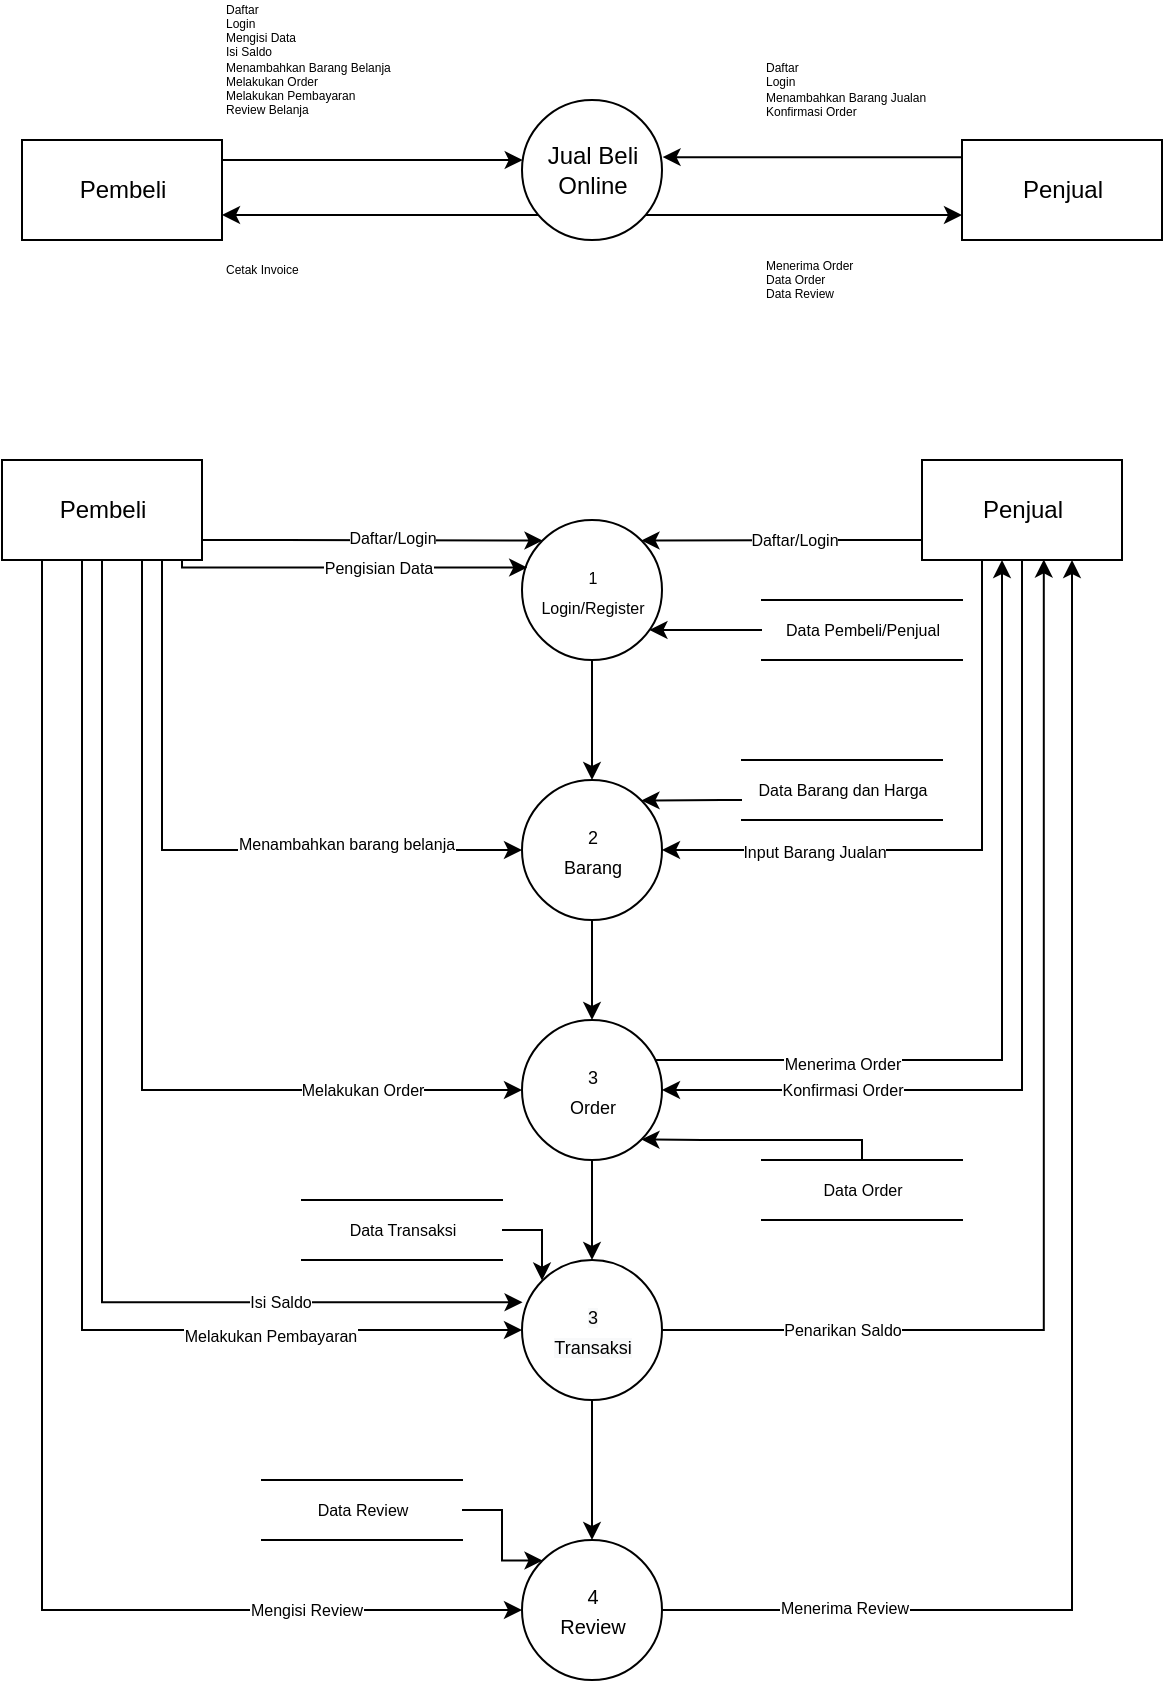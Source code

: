 <mxfile version="15.5.4" type="github">
  <diagram id="INQKOqRht34q2Yc0ttDQ" name="Page-1">
    <mxGraphModel dx="865" dy="483" grid="1" gridSize="10" guides="1" tooltips="1" connect="1" arrows="1" fold="1" page="1" pageScale="1" pageWidth="850" pageHeight="1100" math="0" shadow="0">
      <root>
        <mxCell id="0" />
        <mxCell id="1" parent="0" />
        <mxCell id="-fO61QpQsFOEa48RO7kH-21" style="edgeStyle=orthogonalEdgeStyle;rounded=0;orthogonalLoop=1;jettySize=auto;html=1;entryX=1;entryY=0.75;entryDx=0;entryDy=0;fontSize=6;" edge="1" parent="1" source="-fO61QpQsFOEa48RO7kH-1" target="-fO61QpQsFOEa48RO7kH-2">
          <mxGeometry relative="1" as="geometry">
            <Array as="points">
              <mxPoint x="235" y="218" />
            </Array>
          </mxGeometry>
        </mxCell>
        <mxCell id="-fO61QpQsFOEa48RO7kH-24" style="edgeStyle=orthogonalEdgeStyle;rounded=0;orthogonalLoop=1;jettySize=auto;html=1;entryX=0;entryY=0.75;entryDx=0;entryDy=0;fontSize=6;" edge="1" parent="1" source="-fO61QpQsFOEa48RO7kH-1" target="-fO61QpQsFOEa48RO7kH-3">
          <mxGeometry relative="1" as="geometry">
            <Array as="points">
              <mxPoint x="455" y="218" />
            </Array>
          </mxGeometry>
        </mxCell>
        <mxCell id="-fO61QpQsFOEa48RO7kH-1" value="Jual Beli&lt;br&gt;Online" style="shape=ellipse;html=1;dashed=0;whitespace=wrap;aspect=fixed;perimeter=ellipsePerimeter;" vertex="1" parent="1">
          <mxGeometry x="310" y="160" width="70" height="70" as="geometry" />
        </mxCell>
        <mxCell id="-fO61QpQsFOEa48RO7kH-20" style="edgeStyle=orthogonalEdgeStyle;rounded=0;orthogonalLoop=1;jettySize=auto;html=1;fontSize=6;" edge="1" parent="1" source="-fO61QpQsFOEa48RO7kH-2" target="-fO61QpQsFOEa48RO7kH-1">
          <mxGeometry relative="1" as="geometry">
            <Array as="points">
              <mxPoint x="250" y="190" />
              <mxPoint x="250" y="190" />
            </Array>
          </mxGeometry>
        </mxCell>
        <mxCell id="-fO61QpQsFOEa48RO7kH-2" value="Pembeli" style="html=1;dashed=0;whitespace=wrap;" vertex="1" parent="1">
          <mxGeometry x="60" y="180" width="100" height="50" as="geometry" />
        </mxCell>
        <mxCell id="-fO61QpQsFOEa48RO7kH-25" style="edgeStyle=orthogonalEdgeStyle;rounded=0;orthogonalLoop=1;jettySize=auto;html=1;entryX=1.004;entryY=0.408;entryDx=0;entryDy=0;entryPerimeter=0;fontSize=6;" edge="1" parent="1" source="-fO61QpQsFOEa48RO7kH-3" target="-fO61QpQsFOEa48RO7kH-1">
          <mxGeometry relative="1" as="geometry">
            <Array as="points">
              <mxPoint x="455" y="189" />
            </Array>
          </mxGeometry>
        </mxCell>
        <mxCell id="-fO61QpQsFOEa48RO7kH-3" value="Penjual" style="html=1;dashed=0;whitespace=wrap;" vertex="1" parent="1">
          <mxGeometry x="530" y="180" width="100" height="50" as="geometry" />
        </mxCell>
        <mxCell id="-fO61QpQsFOEa48RO7kH-22" value="Daftar&lt;br&gt;Login&lt;br&gt;Mengisi Data&lt;br&gt;Isi Saldo&lt;br&gt;Menambahkan Barang Belanja&lt;br&gt;Melakukan Order&lt;br&gt;Melakukan Pembayaran&lt;br&gt;Review Belanja" style="text;html=1;align=left;verticalAlign=middle;resizable=0;points=[];autosize=1;strokeColor=none;fillColor=none;fontSize=6;" vertex="1" parent="1">
          <mxGeometry x="160" y="110" width="100" height="60" as="geometry" />
        </mxCell>
        <mxCell id="-fO61QpQsFOEa48RO7kH-23" value="Cetak Invoice&lt;br&gt;" style="text;html=1;align=left;verticalAlign=middle;resizable=0;points=[];autosize=1;strokeColor=none;fillColor=none;fontSize=6;" vertex="1" parent="1">
          <mxGeometry x="160" y="240" width="50" height="10" as="geometry" />
        </mxCell>
        <mxCell id="-fO61QpQsFOEa48RO7kH-26" value="Daftar&lt;br&gt;Login&lt;br&gt;Menambahkan Barang Jualan&lt;br&gt;&lt;div&gt;Konfirmasi Order&lt;/div&gt;" style="text;html=1;align=left;verticalAlign=middle;resizable=0;points=[];autosize=1;strokeColor=none;fillColor=none;fontSize=6;" vertex="1" parent="1">
          <mxGeometry x="430" y="140" width="100" height="30" as="geometry" />
        </mxCell>
        <mxCell id="-fO61QpQsFOEa48RO7kH-27" value="Menerima Order&lt;br&gt;Data Order&lt;br&gt;Data Review" style="text;html=1;align=left;verticalAlign=middle;resizable=0;points=[];autosize=1;strokeColor=none;fillColor=none;fontSize=6;" vertex="1" parent="1">
          <mxGeometry x="430" y="240" width="60" height="20" as="geometry" />
        </mxCell>
        <mxCell id="-fO61QpQsFOEa48RO7kH-43" style="edgeStyle=orthogonalEdgeStyle;rounded=0;orthogonalLoop=1;jettySize=auto;html=1;entryX=0.5;entryY=0;entryDx=0;entryDy=0;fontSize=8;" edge="1" parent="1" source="-fO61QpQsFOEa48RO7kH-29" target="-fO61QpQsFOEa48RO7kH-42">
          <mxGeometry relative="1" as="geometry" />
        </mxCell>
        <mxCell id="-fO61QpQsFOEa48RO7kH-29" value="&lt;font style=&quot;font-size: 8px&quot;&gt;1&lt;br&gt;Login/Register&lt;/font&gt;" style="shape=ellipse;html=1;dashed=0;whitespace=wrap;aspect=fixed;perimeter=ellipsePerimeter;" vertex="1" parent="1">
          <mxGeometry x="310" y="370" width="70" height="70" as="geometry" />
        </mxCell>
        <mxCell id="-fO61QpQsFOEa48RO7kH-32" style="edgeStyle=orthogonalEdgeStyle;rounded=0;orthogonalLoop=1;jettySize=auto;html=1;entryX=0;entryY=0;entryDx=0;entryDy=0;fontSize=8;" edge="1" parent="1" source="-fO61QpQsFOEa48RO7kH-30" target="-fO61QpQsFOEa48RO7kH-29">
          <mxGeometry relative="1" as="geometry">
            <Array as="points">
              <mxPoint x="190" y="380" />
              <mxPoint x="190" y="380" />
            </Array>
          </mxGeometry>
        </mxCell>
        <mxCell id="-fO61QpQsFOEa48RO7kH-34" value="Daftar/Login" style="edgeLabel;html=1;align=center;verticalAlign=middle;resizable=0;points=[];fontSize=8;" vertex="1" connectable="0" parent="-fO61QpQsFOEa48RO7kH-32">
          <mxGeometry x="0.117" y="1" relative="1" as="geometry">
            <mxPoint as="offset" />
          </mxGeometry>
        </mxCell>
        <mxCell id="-fO61QpQsFOEa48RO7kH-36" style="edgeStyle=orthogonalEdgeStyle;rounded=0;orthogonalLoop=1;jettySize=auto;html=1;entryX=0.037;entryY=0.34;entryDx=0;entryDy=0;entryPerimeter=0;fontSize=8;" edge="1" parent="1" source="-fO61QpQsFOEa48RO7kH-30" target="-fO61QpQsFOEa48RO7kH-29">
          <mxGeometry relative="1" as="geometry">
            <Array as="points">
              <mxPoint x="140" y="394" />
            </Array>
          </mxGeometry>
        </mxCell>
        <mxCell id="-fO61QpQsFOEa48RO7kH-37" value="Pengisian Data" style="edgeLabel;html=1;align=center;verticalAlign=middle;resizable=0;points=[];fontSize=8;" vertex="1" connectable="0" parent="-fO61QpQsFOEa48RO7kH-36">
          <mxGeometry x="0.15" relative="1" as="geometry">
            <mxPoint as="offset" />
          </mxGeometry>
        </mxCell>
        <mxCell id="-fO61QpQsFOEa48RO7kH-46" style="edgeStyle=orthogonalEdgeStyle;rounded=0;orthogonalLoop=1;jettySize=auto;html=1;entryX=0;entryY=0.5;entryDx=0;entryDy=0;fontSize=8;" edge="1" parent="1" source="-fO61QpQsFOEa48RO7kH-30" target="-fO61QpQsFOEa48RO7kH-42">
          <mxGeometry relative="1" as="geometry">
            <Array as="points">
              <mxPoint x="130" y="535" />
            </Array>
          </mxGeometry>
        </mxCell>
        <mxCell id="-fO61QpQsFOEa48RO7kH-47" value="Menambahkan barang belanja" style="edgeLabel;html=1;align=center;verticalAlign=middle;resizable=0;points=[];fontSize=8;" vertex="1" connectable="0" parent="-fO61QpQsFOEa48RO7kH-46">
          <mxGeometry x="0.457" y="3" relative="1" as="geometry">
            <mxPoint as="offset" />
          </mxGeometry>
        </mxCell>
        <mxCell id="-fO61QpQsFOEa48RO7kH-52" style="edgeStyle=orthogonalEdgeStyle;rounded=0;orthogonalLoop=1;jettySize=auto;html=1;entryX=0.004;entryY=0.302;entryDx=0;entryDy=0;entryPerimeter=0;fontSize=8;" edge="1" parent="1" source="-fO61QpQsFOEa48RO7kH-30" target="-fO61QpQsFOEa48RO7kH-50">
          <mxGeometry relative="1" as="geometry">
            <Array as="points">
              <mxPoint x="100" y="761" />
            </Array>
          </mxGeometry>
        </mxCell>
        <mxCell id="-fO61QpQsFOEa48RO7kH-56" value="Isi Saldo" style="edgeLabel;html=1;align=center;verticalAlign=middle;resizable=0;points=[];fontSize=8;" vertex="1" connectable="0" parent="-fO61QpQsFOEa48RO7kH-52">
          <mxGeometry x="0.583" relative="1" as="geometry">
            <mxPoint as="offset" />
          </mxGeometry>
        </mxCell>
        <mxCell id="-fO61QpQsFOEa48RO7kH-53" style="edgeStyle=orthogonalEdgeStyle;rounded=0;orthogonalLoop=1;jettySize=auto;html=1;entryX=0;entryY=0.5;entryDx=0;entryDy=0;fontSize=8;" edge="1" parent="1" source="-fO61QpQsFOEa48RO7kH-30" target="-fO61QpQsFOEa48RO7kH-50">
          <mxGeometry relative="1" as="geometry">
            <Array as="points">
              <mxPoint x="90" y="775" />
            </Array>
          </mxGeometry>
        </mxCell>
        <mxCell id="-fO61QpQsFOEa48RO7kH-57" value="Melakukan Pembayaran" style="edgeLabel;html=1;align=center;verticalAlign=middle;resizable=0;points=[];fontSize=8;" vertex="1" connectable="0" parent="-fO61QpQsFOEa48RO7kH-53">
          <mxGeometry x="0.581" y="-3" relative="1" as="geometry">
            <mxPoint as="offset" />
          </mxGeometry>
        </mxCell>
        <mxCell id="-fO61QpQsFOEa48RO7kH-70" style="edgeStyle=orthogonalEdgeStyle;rounded=0;orthogonalLoop=1;jettySize=auto;html=1;entryX=0;entryY=0.5;entryDx=0;entryDy=0;fontSize=8;" edge="1" parent="1" source="-fO61QpQsFOEa48RO7kH-30" target="-fO61QpQsFOEa48RO7kH-62">
          <mxGeometry relative="1" as="geometry">
            <Array as="points">
              <mxPoint x="120" y="655" />
            </Array>
          </mxGeometry>
        </mxCell>
        <mxCell id="-fO61QpQsFOEa48RO7kH-71" value="Melakukan Order" style="edgeLabel;html=1;align=center;verticalAlign=middle;resizable=0;points=[];fontSize=8;" vertex="1" connectable="0" parent="-fO61QpQsFOEa48RO7kH-70">
          <mxGeometry x="0.539" relative="1" as="geometry">
            <mxPoint x="25" as="offset" />
          </mxGeometry>
        </mxCell>
        <mxCell id="-fO61QpQsFOEa48RO7kH-81" style="edgeStyle=orthogonalEdgeStyle;rounded=0;orthogonalLoop=1;jettySize=auto;html=1;entryX=0;entryY=0.5;entryDx=0;entryDy=0;fontSize=8;" edge="1" parent="1" source="-fO61QpQsFOEa48RO7kH-30" target="-fO61QpQsFOEa48RO7kH-77">
          <mxGeometry relative="1" as="geometry">
            <Array as="points">
              <mxPoint x="70" y="915" />
            </Array>
          </mxGeometry>
        </mxCell>
        <mxCell id="-fO61QpQsFOEa48RO7kH-82" value="Mengisi Review" style="edgeLabel;html=1;align=center;verticalAlign=middle;resizable=0;points=[];fontSize=8;" vertex="1" connectable="0" parent="-fO61QpQsFOEa48RO7kH-81">
          <mxGeometry x="0.717" relative="1" as="geometry">
            <mxPoint as="offset" />
          </mxGeometry>
        </mxCell>
        <mxCell id="-fO61QpQsFOEa48RO7kH-30" value="Pembeli" style="html=1;dashed=0;whitespace=wrap;" vertex="1" parent="1">
          <mxGeometry x="50" y="340" width="100" height="50" as="geometry" />
        </mxCell>
        <mxCell id="-fO61QpQsFOEa48RO7kH-33" style="edgeStyle=orthogonalEdgeStyle;rounded=0;orthogonalLoop=1;jettySize=auto;html=1;entryX=1;entryY=0;entryDx=0;entryDy=0;fontSize=8;" edge="1" parent="1" source="-fO61QpQsFOEa48RO7kH-31" target="-fO61QpQsFOEa48RO7kH-29">
          <mxGeometry relative="1" as="geometry">
            <Array as="points">
              <mxPoint x="470" y="380" />
              <mxPoint x="470" y="380" />
            </Array>
          </mxGeometry>
        </mxCell>
        <mxCell id="-fO61QpQsFOEa48RO7kH-35" value="Daftar/Login" style="edgeLabel;html=1;align=center;verticalAlign=middle;resizable=0;points=[];fontSize=8;" vertex="1" connectable="0" parent="-fO61QpQsFOEa48RO7kH-33">
          <mxGeometry x="-0.082" relative="1" as="geometry">
            <mxPoint as="offset" />
          </mxGeometry>
        </mxCell>
        <mxCell id="-fO61QpQsFOEa48RO7kH-44" style="edgeStyle=orthogonalEdgeStyle;rounded=0;orthogonalLoop=1;jettySize=auto;html=1;entryX=1;entryY=0.5;entryDx=0;entryDy=0;fontSize=9;" edge="1" parent="1" source="-fO61QpQsFOEa48RO7kH-31" target="-fO61QpQsFOEa48RO7kH-42">
          <mxGeometry relative="1" as="geometry">
            <Array as="points">
              <mxPoint x="540" y="535" />
            </Array>
          </mxGeometry>
        </mxCell>
        <mxCell id="-fO61QpQsFOEa48RO7kH-45" value="Input Barang Jualan" style="edgeLabel;html=1;align=center;verticalAlign=middle;resizable=0;points=[];fontSize=8;" vertex="1" connectable="0" parent="-fO61QpQsFOEa48RO7kH-44">
          <mxGeometry x="0.501" y="1" relative="1" as="geometry">
            <mxPoint as="offset" />
          </mxGeometry>
        </mxCell>
        <mxCell id="-fO61QpQsFOEa48RO7kH-64" style="edgeStyle=orthogonalEdgeStyle;rounded=0;orthogonalLoop=1;jettySize=auto;html=1;fontSize=8;entryX=1;entryY=0.5;entryDx=0;entryDy=0;" edge="1" parent="1" source="-fO61QpQsFOEa48RO7kH-31" target="-fO61QpQsFOEa48RO7kH-62">
          <mxGeometry relative="1" as="geometry">
            <mxPoint x="400" y="642" as="targetPoint" />
            <Array as="points">
              <mxPoint x="560" y="655" />
            </Array>
          </mxGeometry>
        </mxCell>
        <mxCell id="-fO61QpQsFOEa48RO7kH-65" value="&#xa;&#xa;&lt;span style=&quot;color: rgb(0, 0, 0); font-family: helvetica; font-size: 8px; font-style: normal; font-weight: 400; letter-spacing: normal; text-align: center; text-indent: 0px; text-transform: none; word-spacing: 0px; background-color: rgb(255, 255, 255); display: inline; float: none;&quot;&gt;Konfirmasi Order&lt;/span&gt;&#xa;&#xa;" style="edgeLabel;html=1;align=center;verticalAlign=middle;resizable=0;points=[];fontSize=8;" vertex="1" connectable="0" parent="-fO61QpQsFOEa48RO7kH-64">
          <mxGeometry x="0.667" relative="1" as="geometry">
            <mxPoint x="16" as="offset" />
          </mxGeometry>
        </mxCell>
        <mxCell id="-fO61QpQsFOEa48RO7kH-31" value="Penjual" style="html=1;dashed=0;whitespace=wrap;" vertex="1" parent="1">
          <mxGeometry x="510" y="340" width="100" height="50" as="geometry" />
        </mxCell>
        <mxCell id="-fO61QpQsFOEa48RO7kH-39" style="edgeStyle=orthogonalEdgeStyle;rounded=0;orthogonalLoop=1;jettySize=auto;html=1;fontSize=8;" edge="1" parent="1" source="-fO61QpQsFOEa48RO7kH-38" target="-fO61QpQsFOEa48RO7kH-29">
          <mxGeometry relative="1" as="geometry">
            <Array as="points">
              <mxPoint x="440" y="420" />
              <mxPoint x="440" y="420" />
            </Array>
          </mxGeometry>
        </mxCell>
        <mxCell id="-fO61QpQsFOEa48RO7kH-38" value="Data Pembeli/Penjual" style="html=1;dashed=0;whitespace=wrap;shape=partialRectangle;right=0;left=0;fontSize=8;align=center;" vertex="1" parent="1">
          <mxGeometry x="430" y="410" width="100" height="30" as="geometry" />
        </mxCell>
        <mxCell id="-fO61QpQsFOEa48RO7kH-63" style="edgeStyle=orthogonalEdgeStyle;rounded=0;orthogonalLoop=1;jettySize=auto;html=1;entryX=0.5;entryY=0;entryDx=0;entryDy=0;fontSize=8;" edge="1" parent="1" source="-fO61QpQsFOEa48RO7kH-42" target="-fO61QpQsFOEa48RO7kH-62">
          <mxGeometry relative="1" as="geometry" />
        </mxCell>
        <mxCell id="-fO61QpQsFOEa48RO7kH-42" value="&lt;font style=&quot;font-size: 9px&quot;&gt;2&lt;br&gt;Barang&lt;/font&gt;" style="shape=ellipse;html=1;dashed=0;whitespace=wrap;aspect=fixed;perimeter=ellipsePerimeter;" vertex="1" parent="1">
          <mxGeometry x="310" y="500" width="70" height="70" as="geometry" />
        </mxCell>
        <mxCell id="-fO61QpQsFOEa48RO7kH-49" style="edgeStyle=orthogonalEdgeStyle;rounded=0;orthogonalLoop=1;jettySize=auto;html=1;entryX=1;entryY=0;entryDx=0;entryDy=0;fontSize=8;" edge="1" parent="1" source="-fO61QpQsFOEa48RO7kH-48" target="-fO61QpQsFOEa48RO7kH-42">
          <mxGeometry relative="1" as="geometry">
            <Array as="points">
              <mxPoint x="410" y="510" />
              <mxPoint x="410" y="510" />
            </Array>
          </mxGeometry>
        </mxCell>
        <mxCell id="-fO61QpQsFOEa48RO7kH-48" value="Data Barang dan Harga" style="html=1;dashed=0;whitespace=wrap;shape=partialRectangle;right=0;left=0;fontSize=8;align=center;" vertex="1" parent="1">
          <mxGeometry x="420" y="490" width="100" height="30" as="geometry" />
        </mxCell>
        <mxCell id="-fO61QpQsFOEa48RO7kH-72" style="edgeStyle=orthogonalEdgeStyle;rounded=0;orthogonalLoop=1;jettySize=auto;html=1;entryX=0.609;entryY=0.994;entryDx=0;entryDy=0;entryPerimeter=0;fontSize=8;" edge="1" parent="1" source="-fO61QpQsFOEa48RO7kH-50" target="-fO61QpQsFOEa48RO7kH-31">
          <mxGeometry relative="1" as="geometry" />
        </mxCell>
        <mxCell id="-fO61QpQsFOEa48RO7kH-73" value="Penarikan Saldo" style="edgeLabel;html=1;align=center;verticalAlign=middle;resizable=0;points=[];fontSize=8;" vertex="1" connectable="0" parent="-fO61QpQsFOEa48RO7kH-72">
          <mxGeometry x="-0.725" y="-2" relative="1" as="geometry">
            <mxPoint x="11" y="-2" as="offset" />
          </mxGeometry>
        </mxCell>
        <mxCell id="-fO61QpQsFOEa48RO7kH-78" style="edgeStyle=orthogonalEdgeStyle;rounded=0;orthogonalLoop=1;jettySize=auto;html=1;entryX=0.5;entryY=0;entryDx=0;entryDy=0;fontSize=8;" edge="1" parent="1" source="-fO61QpQsFOEa48RO7kH-50" target="-fO61QpQsFOEa48RO7kH-77">
          <mxGeometry relative="1" as="geometry" />
        </mxCell>
        <mxCell id="-fO61QpQsFOEa48RO7kH-50" value="&#xa;&#xa;&lt;span style=&quot;color: rgb(0, 0, 0); font-family: helvetica; font-size: 9px; font-style: normal; font-weight: 400; letter-spacing: normal; text-align: center; text-indent: 0px; text-transform: none; word-spacing: 0px; background-color: rgb(248, 249, 250); display: inline; float: none;&quot;&gt;3&lt;/span&gt;&lt;br style=&quot;color: rgb(0, 0, 0); font-family: helvetica; font-size: 9px; font-style: normal; font-weight: 400; letter-spacing: normal; text-align: center; text-indent: 0px; text-transform: none; word-spacing: 0px; background-color: rgb(248, 249, 250);&quot;&gt;&lt;span style=&quot;color: rgb(0, 0, 0); font-family: helvetica; font-size: 9px; font-style: normal; font-weight: 400; letter-spacing: normal; text-align: center; text-indent: 0px; text-transform: none; word-spacing: 0px; background-color: rgb(248, 249, 250); display: inline; float: none;&quot;&gt;Transaksi&lt;/span&gt;&#xa;&#xa;" style="shape=ellipse;html=1;dashed=0;whitespace=wrap;aspect=fixed;perimeter=ellipsePerimeter;" vertex="1" parent="1">
          <mxGeometry x="310" y="740" width="70" height="70" as="geometry" />
        </mxCell>
        <mxCell id="-fO61QpQsFOEa48RO7kH-68" style="edgeStyle=orthogonalEdgeStyle;rounded=0;orthogonalLoop=1;jettySize=auto;html=1;entryX=0.4;entryY=1;entryDx=0;entryDy=0;entryPerimeter=0;fontSize=8;" edge="1" parent="1" source="-fO61QpQsFOEa48RO7kH-62" target="-fO61QpQsFOEa48RO7kH-31">
          <mxGeometry relative="1" as="geometry">
            <Array as="points">
              <mxPoint x="550" y="640" />
            </Array>
          </mxGeometry>
        </mxCell>
        <mxCell id="-fO61QpQsFOEa48RO7kH-69" value="Menerima Order" style="edgeLabel;html=1;align=center;verticalAlign=middle;resizable=0;points=[];fontSize=8;" vertex="1" connectable="0" parent="-fO61QpQsFOEa48RO7kH-68">
          <mxGeometry x="-0.512" y="-2" relative="1" as="geometry">
            <mxPoint x="-10" as="offset" />
          </mxGeometry>
        </mxCell>
        <mxCell id="-fO61QpQsFOEa48RO7kH-74" style="edgeStyle=orthogonalEdgeStyle;rounded=0;orthogonalLoop=1;jettySize=auto;html=1;entryX=0.5;entryY=0;entryDx=0;entryDy=0;fontSize=8;" edge="1" parent="1" source="-fO61QpQsFOEa48RO7kH-62" target="-fO61QpQsFOEa48RO7kH-50">
          <mxGeometry relative="1" as="geometry" />
        </mxCell>
        <mxCell id="-fO61QpQsFOEa48RO7kH-62" value="&lt;font style=&quot;font-size: 9px&quot;&gt;3&lt;br&gt;Order&lt;/font&gt;" style="shape=ellipse;html=1;dashed=0;whitespace=wrap;aspect=fixed;perimeter=ellipsePerimeter;" vertex="1" parent="1">
          <mxGeometry x="310" y="620" width="70" height="70" as="geometry" />
        </mxCell>
        <mxCell id="-fO61QpQsFOEa48RO7kH-83" style="edgeStyle=orthogonalEdgeStyle;rounded=0;orthogonalLoop=1;jettySize=auto;html=1;entryX=0.75;entryY=1;entryDx=0;entryDy=0;fontSize=8;" edge="1" parent="1" source="-fO61QpQsFOEa48RO7kH-77" target="-fO61QpQsFOEa48RO7kH-31">
          <mxGeometry relative="1" as="geometry" />
        </mxCell>
        <mxCell id="-fO61QpQsFOEa48RO7kH-84" value="Menerima Review" style="edgeLabel;html=1;align=center;verticalAlign=middle;resizable=0;points=[];fontSize=8;" vertex="1" connectable="0" parent="-fO61QpQsFOEa48RO7kH-83">
          <mxGeometry x="-0.751" y="1" relative="1" as="geometry">
            <mxPoint as="offset" />
          </mxGeometry>
        </mxCell>
        <mxCell id="-fO61QpQsFOEa48RO7kH-77" value="&lt;font face=&quot;helvetica&quot; size=&quot;1&quot;&gt;4&lt;/font&gt;&lt;br style=&quot;color: rgb(0 , 0 , 0) ; font-family: &amp;#34;helvetica&amp;#34; ; font-size: 9px ; font-style: normal ; font-weight: 400 ; letter-spacing: normal ; text-align: center ; text-indent: 0px ; text-transform: none ; word-spacing: 0px ; background-color: rgb(248 , 249 , 250)&quot;&gt;&lt;font face=&quot;helvetica&quot; size=&quot;1&quot;&gt;Review&lt;/font&gt;" style="shape=ellipse;html=1;dashed=0;whitespace=wrap;aspect=fixed;perimeter=ellipsePerimeter;" vertex="1" parent="1">
          <mxGeometry x="310" y="880" width="70" height="70" as="geometry" />
        </mxCell>
        <mxCell id="-fO61QpQsFOEa48RO7kH-80" style="edgeStyle=orthogonalEdgeStyle;rounded=0;orthogonalLoop=1;jettySize=auto;html=1;entryX=1;entryY=1;entryDx=0;entryDy=0;fontSize=8;" edge="1" parent="1" source="-fO61QpQsFOEa48RO7kH-79" target="-fO61QpQsFOEa48RO7kH-62">
          <mxGeometry relative="1" as="geometry">
            <Array as="points">
              <mxPoint x="400" y="680" />
              <mxPoint x="400" y="680" />
            </Array>
          </mxGeometry>
        </mxCell>
        <mxCell id="-fO61QpQsFOEa48RO7kH-79" value="Data Order" style="html=1;dashed=0;whitespace=wrap;shape=partialRectangle;right=0;left=0;fontSize=8;align=center;" vertex="1" parent="1">
          <mxGeometry x="430" y="690" width="100" height="30" as="geometry" />
        </mxCell>
        <mxCell id="-fO61QpQsFOEa48RO7kH-86" style="edgeStyle=orthogonalEdgeStyle;rounded=0;orthogonalLoop=1;jettySize=auto;html=1;entryX=0;entryY=0;entryDx=0;entryDy=0;fontSize=8;" edge="1" parent="1" source="-fO61QpQsFOEa48RO7kH-85" target="-fO61QpQsFOEa48RO7kH-77">
          <mxGeometry relative="1" as="geometry" />
        </mxCell>
        <mxCell id="-fO61QpQsFOEa48RO7kH-85" value="Data Review" style="html=1;dashed=0;whitespace=wrap;shape=partialRectangle;right=0;left=0;fontSize=8;align=center;" vertex="1" parent="1">
          <mxGeometry x="180" y="850" width="100" height="30" as="geometry" />
        </mxCell>
        <mxCell id="-fO61QpQsFOEa48RO7kH-88" style="edgeStyle=orthogonalEdgeStyle;rounded=0;orthogonalLoop=1;jettySize=auto;html=1;entryX=0;entryY=0;entryDx=0;entryDy=0;fontSize=8;" edge="1" parent="1" source="-fO61QpQsFOEa48RO7kH-87" target="-fO61QpQsFOEa48RO7kH-50">
          <mxGeometry relative="1" as="geometry" />
        </mxCell>
        <mxCell id="-fO61QpQsFOEa48RO7kH-87" value="Data Transaksi" style="html=1;dashed=0;whitespace=wrap;shape=partialRectangle;right=0;left=0;fontSize=8;align=center;" vertex="1" parent="1">
          <mxGeometry x="200" y="710" width="100" height="30" as="geometry" />
        </mxCell>
      </root>
    </mxGraphModel>
  </diagram>
</mxfile>
